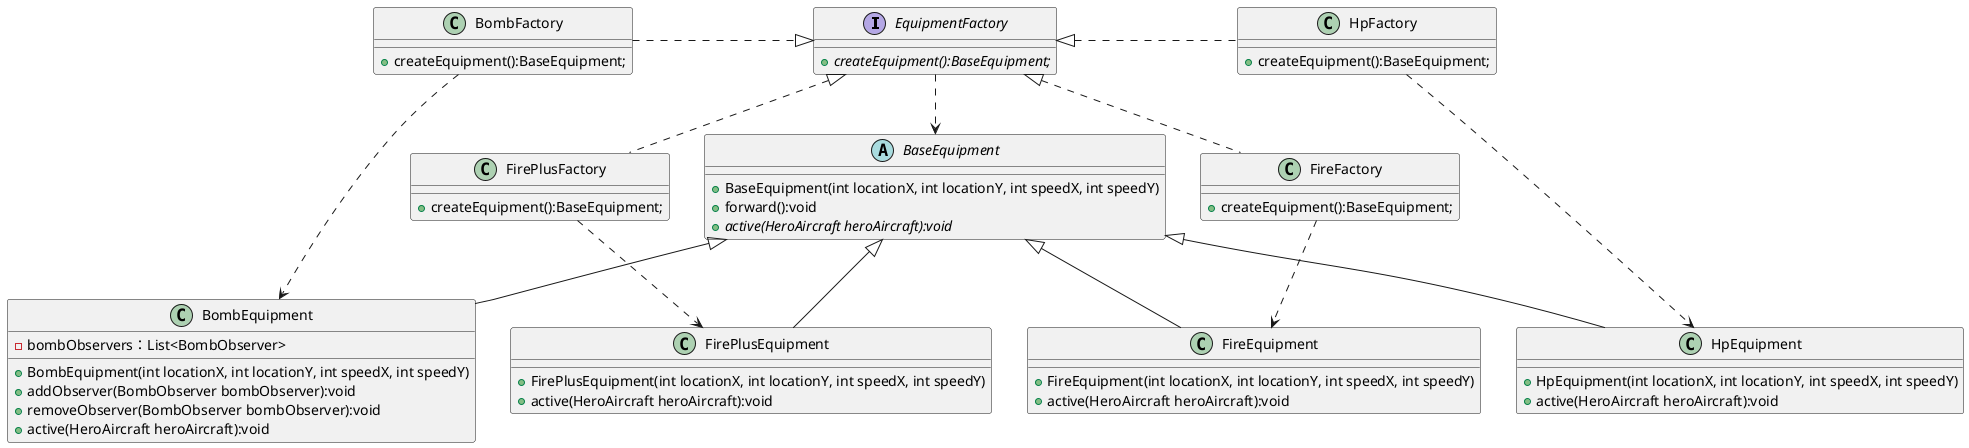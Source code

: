 @startuml
'https://plantuml.com/class-diagram

interface EquipmentFactory{
    +{abstract}createEquipment():BaseEquipment;
}
class BombFactory{
    +createEquipment():BaseEquipment;
}
class FireFactory{
    +createEquipment():BaseEquipment;
}
class FirePlusFactory{
    +createEquipment():BaseEquipment;
}
class HpFactory{
    +createEquipment():BaseEquipment;
}
abstract class BaseEquipment{
    +BaseEquipment(int locationX, int locationY, int speedX, int speedY)
    +forward():void
    +{abstract}active(HeroAircraft heroAircraft):void
}
class BombEquipment{
    - bombObservers：List<BombObserver>
    + BombEquipment(int locationX, int locationY, int speedX, int speedY)
    + addObserver(BombObserver bombObserver):void
    + removeObserver(BombObserver bombObserver):void
    + active(HeroAircraft heroAircraft):void
}
class FireEquipment{
    + FireEquipment(int locationX, int locationY, int speedX, int speedY)
    + active(HeroAircraft heroAircraft):void
}
class FirePlusEquipment{
    + FirePlusEquipment(int locationX, int locationY, int speedX, int speedY)
    + active(HeroAircraft heroAircraft):void
}
class HpEquipment{
    + HpEquipment(int locationX, int locationY, int speedX, int speedY)
    + active(HeroAircraft heroAircraft):void
}
EquipmentFactory ..> BaseEquipment
EquipmentFactory <|.left. BombFactory
EquipmentFactory <|.. FireFactory
EquipmentFactory <|.. FirePlusFactory
EquipmentFactory <|.right. HpFactory

BombFactory..> BombEquipment
FireFactory..> FireEquipment
FirePlusFactory..> FirePlusEquipment
HpFactory..> HpEquipment

BaseEquipment <|-- BombEquipment
BaseEquipment <|-- FireEquipment
BaseEquipment <|-- FirePlusEquipment
BaseEquipment <|-- HpEquipment
@enduml